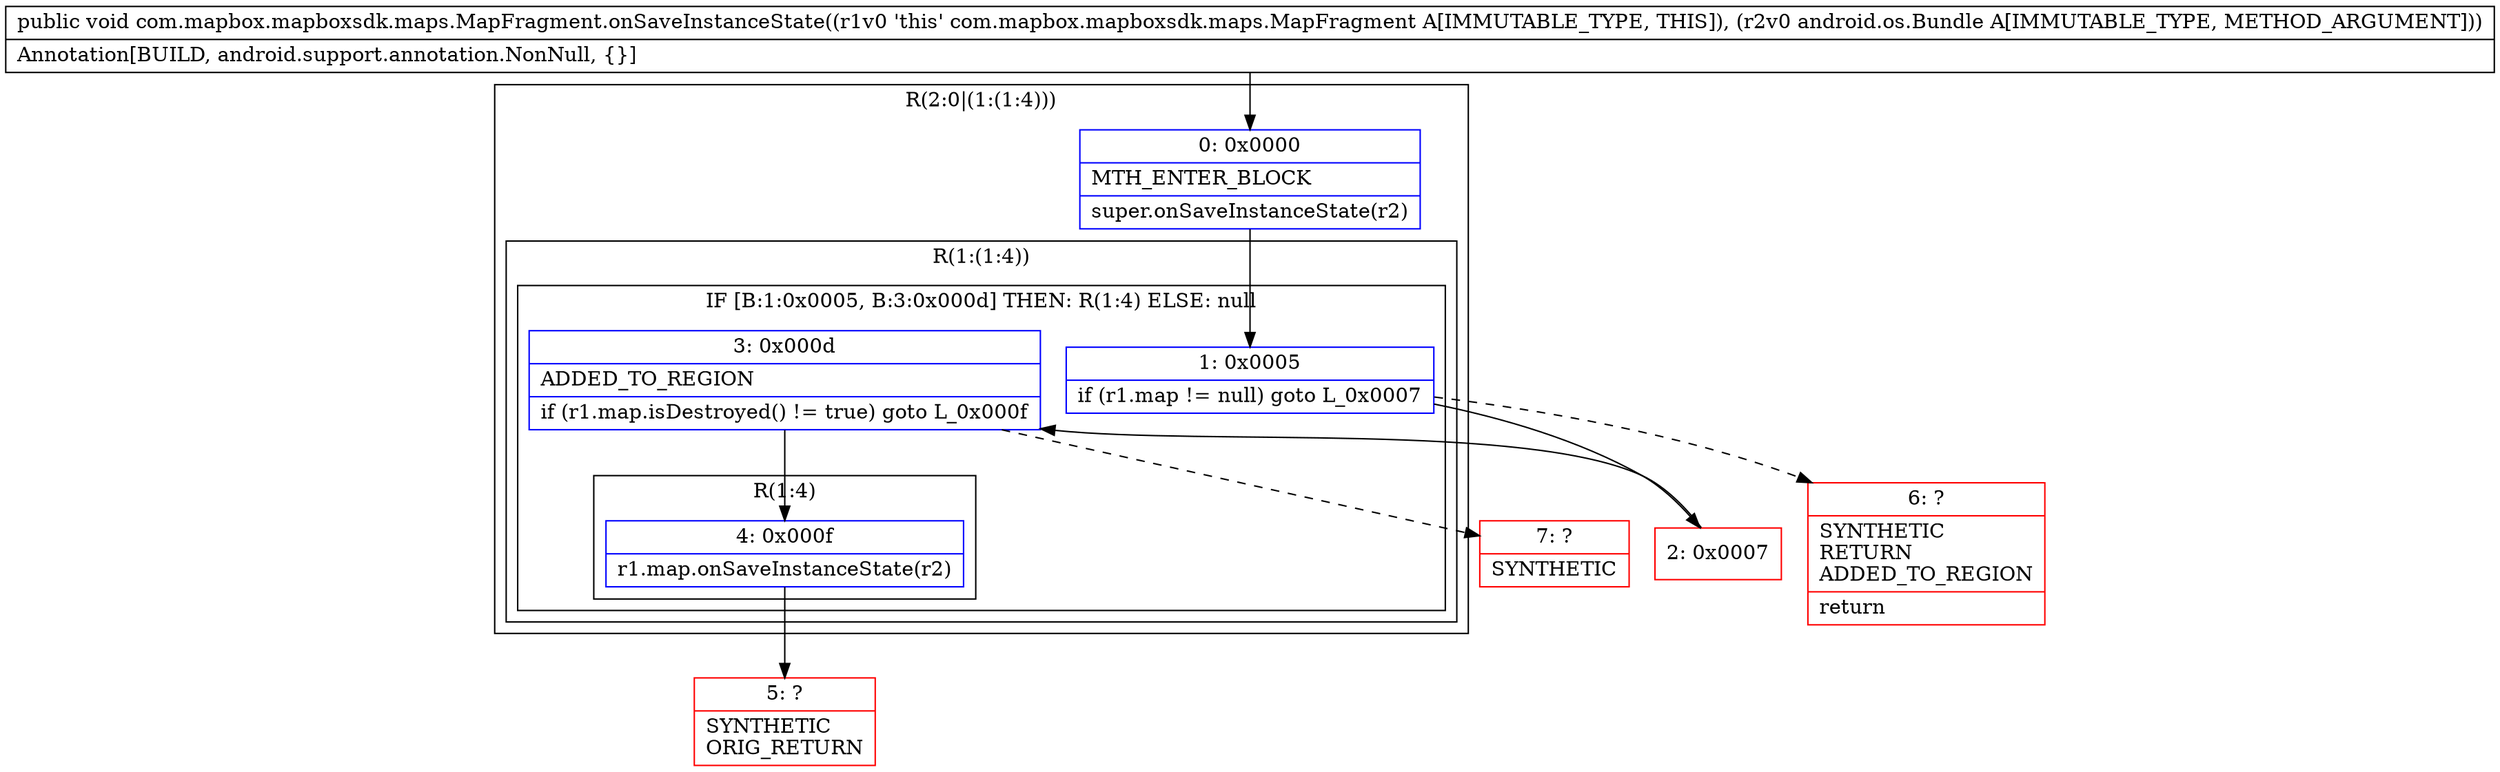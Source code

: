 digraph "CFG forcom.mapbox.mapboxsdk.maps.MapFragment.onSaveInstanceState(Landroid\/os\/Bundle;)V" {
subgraph cluster_Region_148776208 {
label = "R(2:0|(1:(1:4)))";
node [shape=record,color=blue];
Node_0 [shape=record,label="{0\:\ 0x0000|MTH_ENTER_BLOCK\l|super.onSaveInstanceState(r2)\l}"];
subgraph cluster_Region_2097194219 {
label = "R(1:(1:4))";
node [shape=record,color=blue];
subgraph cluster_IfRegion_376485701 {
label = "IF [B:1:0x0005, B:3:0x000d] THEN: R(1:4) ELSE: null";
node [shape=record,color=blue];
Node_1 [shape=record,label="{1\:\ 0x0005|if (r1.map != null) goto L_0x0007\l}"];
Node_3 [shape=record,label="{3\:\ 0x000d|ADDED_TO_REGION\l|if (r1.map.isDestroyed() != true) goto L_0x000f\l}"];
subgraph cluster_Region_9903683 {
label = "R(1:4)";
node [shape=record,color=blue];
Node_4 [shape=record,label="{4\:\ 0x000f|r1.map.onSaveInstanceState(r2)\l}"];
}
}
}
}
Node_2 [shape=record,color=red,label="{2\:\ 0x0007}"];
Node_5 [shape=record,color=red,label="{5\:\ ?|SYNTHETIC\lORIG_RETURN\l}"];
Node_6 [shape=record,color=red,label="{6\:\ ?|SYNTHETIC\lRETURN\lADDED_TO_REGION\l|return\l}"];
Node_7 [shape=record,color=red,label="{7\:\ ?|SYNTHETIC\l}"];
MethodNode[shape=record,label="{public void com.mapbox.mapboxsdk.maps.MapFragment.onSaveInstanceState((r1v0 'this' com.mapbox.mapboxsdk.maps.MapFragment A[IMMUTABLE_TYPE, THIS]), (r2v0 android.os.Bundle A[IMMUTABLE_TYPE, METHOD_ARGUMENT]))  | Annotation[BUILD, android.support.annotation.NonNull, \{\}]\l}"];
MethodNode -> Node_0;
Node_0 -> Node_1;
Node_1 -> Node_2;
Node_1 -> Node_6[style=dashed];
Node_3 -> Node_4;
Node_3 -> Node_7[style=dashed];
Node_4 -> Node_5;
Node_2 -> Node_3;
}

